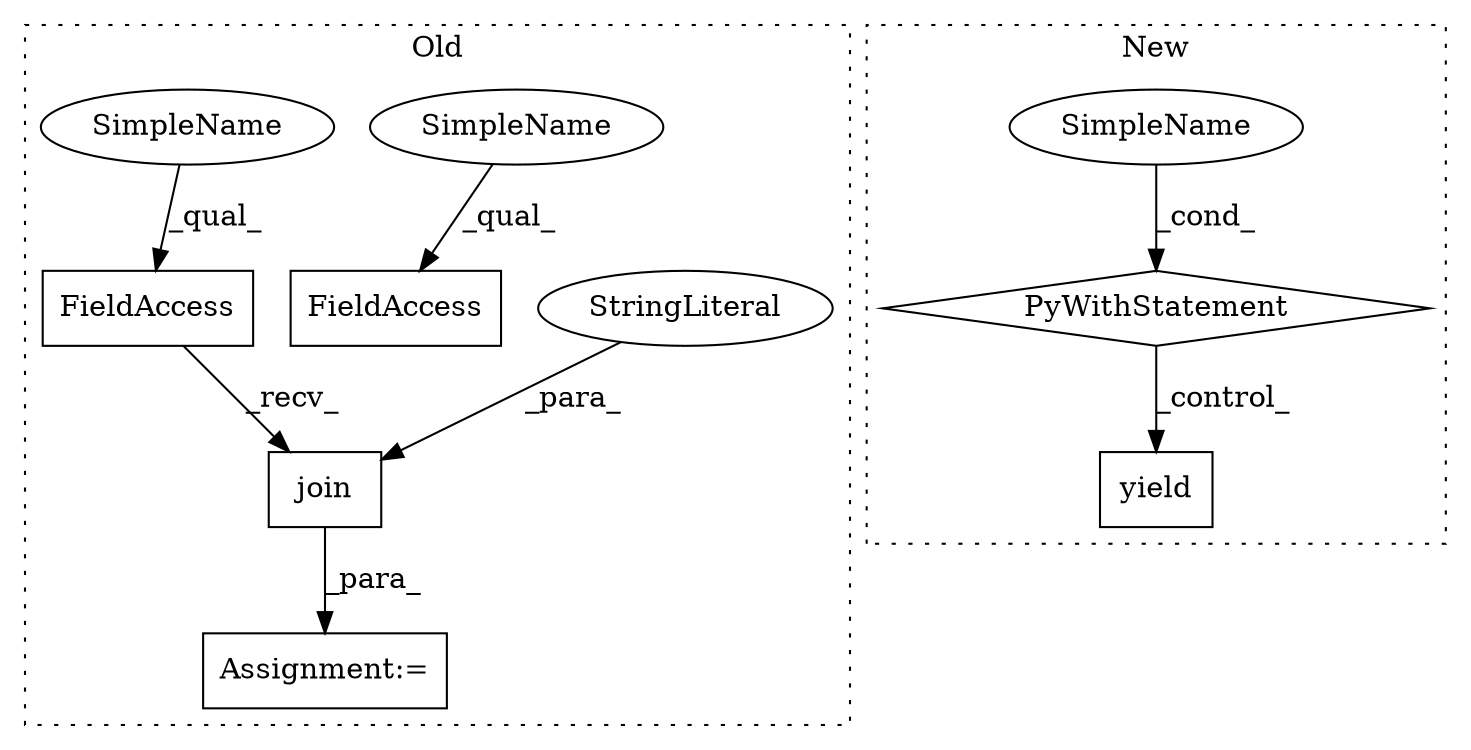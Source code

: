 digraph G {
subgraph cluster0 {
1 [label="join" a="32" s="1860,1879" l="5,1" shape="box"];
3 [label="FieldAccess" a="22" s="1852" l="7" shape="box"];
4 [label="FieldAccess" a="22" s="2064" l="7" shape="box"];
5 [label="Assignment:=" a="7" s="1851" l="1" shape="box"];
6 [label="StringLiteral" a="45" s="1874" l="5" shape="ellipse"];
9 [label="SimpleName" a="42" s="2064" l="2" shape="ellipse"];
10 [label="SimpleName" a="42" s="1852" l="2" shape="ellipse"];
label = "Old";
style="dotted";
}
subgraph cluster1 {
2 [label="yield" a="112" s="2515" l="7" shape="box"];
7 [label="SimpleName" a="42" s="" l="" shape="ellipse"];
8 [label="PyWithStatement" a="104" s="1846,1929" l="10,2" shape="diamond"];
label = "New";
style="dotted";
}
1 -> 5 [label="_para_"];
3 -> 1 [label="_recv_"];
6 -> 1 [label="_para_"];
7 -> 8 [label="_cond_"];
8 -> 2 [label="_control_"];
9 -> 4 [label="_qual_"];
10 -> 3 [label="_qual_"];
}